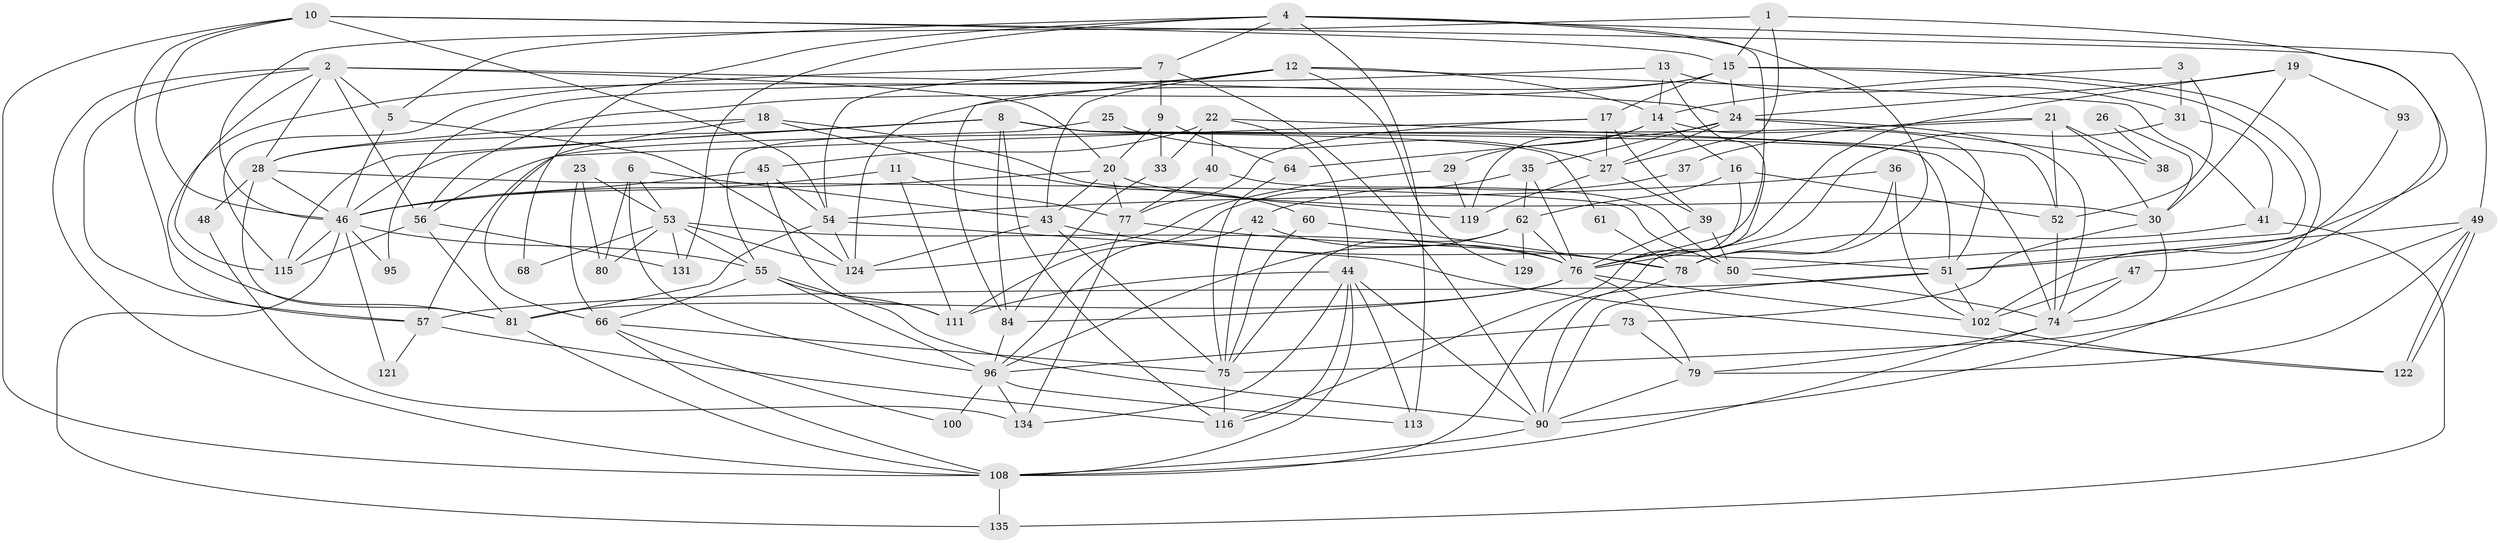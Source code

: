 // Generated by graph-tools (version 1.1) at 2025/24/03/03/25 07:24:03]
// undirected, 90 vertices, 224 edges
graph export_dot {
graph [start="1"]
  node [color=gray90,style=filled];
  1;
  2 [super="+86"];
  3;
  4 [super="+34"];
  5 [super="+72"];
  6;
  7;
  8 [super="+91"];
  9 [super="+89"];
  10 [super="+69"];
  11 [super="+105"];
  12 [super="+123"];
  13 [super="+99"];
  14 [super="+32"];
  15 [super="+67"];
  16;
  17 [super="+58"];
  18 [super="+109"];
  19;
  20 [super="+87"];
  21 [super="+117"];
  22 [super="+59"];
  23;
  24 [super="+97"];
  25;
  26;
  27 [super="+127"];
  28 [super="+85"];
  29;
  30 [super="+132"];
  31;
  33;
  35 [super="+63"];
  36;
  37;
  38;
  39;
  40;
  41;
  42;
  43 [super="+65"];
  44 [super="+120"];
  45;
  46 [super="+130"];
  47;
  48 [super="+103"];
  49;
  50;
  51 [super="+70"];
  52 [super="+82"];
  53 [super="+71"];
  54 [super="+104"];
  55 [super="+112"];
  56 [super="+98"];
  57 [super="+101"];
  60;
  61;
  62 [super="+83"];
  64;
  66 [super="+126"];
  68;
  73;
  74 [super="+128"];
  75 [super="+118"];
  76 [super="+88"];
  77;
  78 [super="+136"];
  79 [super="+94"];
  80;
  81 [super="+92"];
  84 [super="+110"];
  90 [super="+106"];
  93;
  95;
  96 [super="+114"];
  100;
  102 [super="+107"];
  108 [super="+137"];
  111 [super="+133"];
  113;
  115;
  116;
  119;
  121;
  122;
  124 [super="+125"];
  129;
  131;
  134;
  135;
  1 -- 46;
  1 -- 27;
  1 -- 51;
  1 -- 15;
  2 -- 115;
  2 -- 5;
  2 -- 24;
  2 -- 20;
  2 -- 56;
  2 -- 57;
  2 -- 28;
  2 -- 108;
  3 -- 31;
  3 -- 52;
  3 -- 14;
  4 -- 7;
  4 -- 113;
  4 -- 131;
  4 -- 49;
  4 -- 68;
  4 -- 76;
  4 -- 78;
  4 -- 5;
  5 -- 124;
  5 -- 46;
  6 -- 43;
  6 -- 80;
  6 -- 96;
  6 -- 53;
  7 -- 115;
  7 -- 90;
  7 -- 9;
  7 -- 54;
  8 -- 51;
  8 -- 46;
  8 -- 116;
  8 -- 28;
  8 -- 115;
  8 -- 84;
  8 -- 74;
  8 -- 61;
  9 -- 33;
  9 -- 64;
  9 -- 20;
  10 -- 47;
  10 -- 57;
  10 -- 54;
  10 -- 46;
  10 -- 15;
  10 -- 108;
  11 -- 77;
  11 -- 46;
  11 -- 111;
  12 -- 43;
  12 -- 129;
  12 -- 84;
  12 -- 41;
  12 -- 14;
  12 -- 81;
  13 -- 95;
  13 -- 31;
  13 -- 14;
  13 -- 108;
  14 -- 29;
  14 -- 16;
  14 -- 119;
  14 -- 51;
  15 -- 50;
  15 -- 24;
  15 -- 90;
  15 -- 17;
  15 -- 56;
  15 -- 124;
  16 -- 62;
  16 -- 116;
  16 -- 52;
  17 -- 77;
  17 -- 39;
  17 -- 57;
  17 -- 27;
  18 -- 119;
  18 -- 60;
  18 -- 66;
  18 -- 28;
  19 -- 30;
  19 -- 93;
  19 -- 24;
  19 -- 76;
  20 -- 46;
  20 -- 43;
  20 -- 77;
  20 -- 30;
  21 -- 30;
  21 -- 56;
  21 -- 37;
  21 -- 38;
  21 -- 52;
  22 -- 40;
  22 -- 44;
  22 -- 33;
  22 -- 52;
  22 -- 45;
  23 -- 80;
  23 -- 66;
  23 -- 53;
  24 -- 38;
  24 -- 64;
  24 -- 74;
  24 -- 27;
  24 -- 35;
  25 -- 27;
  25 -- 55;
  26 -- 38;
  26 -- 30;
  27 -- 119;
  27 -- 39;
  28 -- 81;
  28 -- 48 [weight=2];
  28 -- 50;
  28 -- 46;
  29 -- 119;
  29 -- 124;
  30 -- 73;
  30 -- 74;
  31 -- 76;
  31 -- 41;
  33 -- 84;
  35 -- 76;
  35 -- 62;
  35 -- 111;
  36 -- 54;
  36 -- 78;
  36 -- 102;
  37 -- 42;
  39 -- 76;
  39 -- 50;
  40 -- 50;
  40 -- 77;
  41 -- 135;
  41 -- 78;
  42 -- 96;
  42 -- 75;
  42 -- 76;
  43 -- 75;
  43 -- 51;
  43 -- 124;
  44 -- 116;
  44 -- 134;
  44 -- 113;
  44 -- 90;
  44 -- 111;
  44 -- 108;
  45 -- 46;
  45 -- 54;
  45 -- 111;
  46 -- 55;
  46 -- 121;
  46 -- 115;
  46 -- 135;
  46 -- 95;
  47 -- 102;
  47 -- 74;
  48 -- 134;
  49 -- 122;
  49 -- 122;
  49 -- 75;
  49 -- 51;
  49 -- 79;
  50 -- 74;
  51 -- 102;
  51 -- 57;
  51 -- 90;
  52 -- 74;
  53 -- 124;
  53 -- 76;
  53 -- 55;
  53 -- 68;
  53 -- 80;
  53 -- 131;
  54 -- 124;
  54 -- 81;
  54 -- 122;
  55 -- 90;
  55 -- 111;
  55 -- 66;
  55 -- 96;
  56 -- 115;
  56 -- 131;
  56 -- 81;
  57 -- 116;
  57 -- 121;
  60 -- 75;
  60 -- 78;
  61 -- 78;
  62 -- 129 [weight=2];
  62 -- 75;
  62 -- 96;
  62 -- 76;
  64 -- 75;
  66 -- 100;
  66 -- 75;
  66 -- 108;
  73 -- 79;
  73 -- 96;
  74 -- 79;
  74 -- 108;
  75 -- 116;
  76 -- 84;
  76 -- 81;
  76 -- 79;
  76 -- 102;
  77 -- 78;
  77 -- 134;
  78 -- 90;
  79 -- 90;
  81 -- 108;
  84 -- 96;
  90 -- 108;
  93 -- 102;
  96 -- 113;
  96 -- 100;
  96 -- 134;
  102 -- 122;
  108 -- 135;
}
